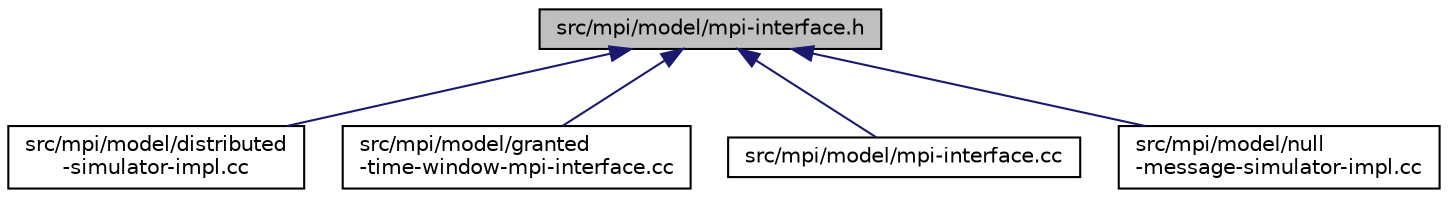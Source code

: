 digraph "src/mpi/model/mpi-interface.h"
{
 // LATEX_PDF_SIZE
  edge [fontname="Helvetica",fontsize="10",labelfontname="Helvetica",labelfontsize="10"];
  node [fontname="Helvetica",fontsize="10",shape=record];
  Node1 [label="src/mpi/model/mpi-interface.h",height=0.2,width=0.4,color="black", fillcolor="grey75", style="filled", fontcolor="black",tooltip="Declaration of class ns3::MpiInterface."];
  Node1 -> Node2 [dir="back",color="midnightblue",fontsize="10",style="solid",fontname="Helvetica"];
  Node2 [label="src/mpi/model/distributed\l-simulator-impl.cc",height=0.2,width=0.4,color="black", fillcolor="white", style="filled",URL="$distributed-simulator-impl_8cc.html",tooltip="Implementation of classes ns3::LbtsMessage and ns3::DistributedSimulatorImpl."];
  Node1 -> Node3 [dir="back",color="midnightblue",fontsize="10",style="solid",fontname="Helvetica"];
  Node3 [label="src/mpi/model/granted\l-time-window-mpi-interface.cc",height=0.2,width=0.4,color="black", fillcolor="white", style="filled",URL="$granted-time-window-mpi-interface_8cc.html",tooltip="Implementation of classes ns3::SentBuffer and ns3::GrantedTimeWindowMpiInterface."];
  Node1 -> Node4 [dir="back",color="midnightblue",fontsize="10",style="solid",fontname="Helvetica"];
  Node4 [label="src/mpi/model/mpi-interface.cc",height=0.2,width=0.4,color="black", fillcolor="white", style="filled",URL="$mpi-interface_8cc.html",tooltip="Implementation of class ns3::MpiInterface."];
  Node1 -> Node5 [dir="back",color="midnightblue",fontsize="10",style="solid",fontname="Helvetica"];
  Node5 [label="src/mpi/model/null\l-message-simulator-impl.cc",height=0.2,width=0.4,color="black", fillcolor="white", style="filled",URL="$null-message-simulator-impl_8cc.html",tooltip="Implementation of class ns3::NullMessageSimulatorImpl."];
}
